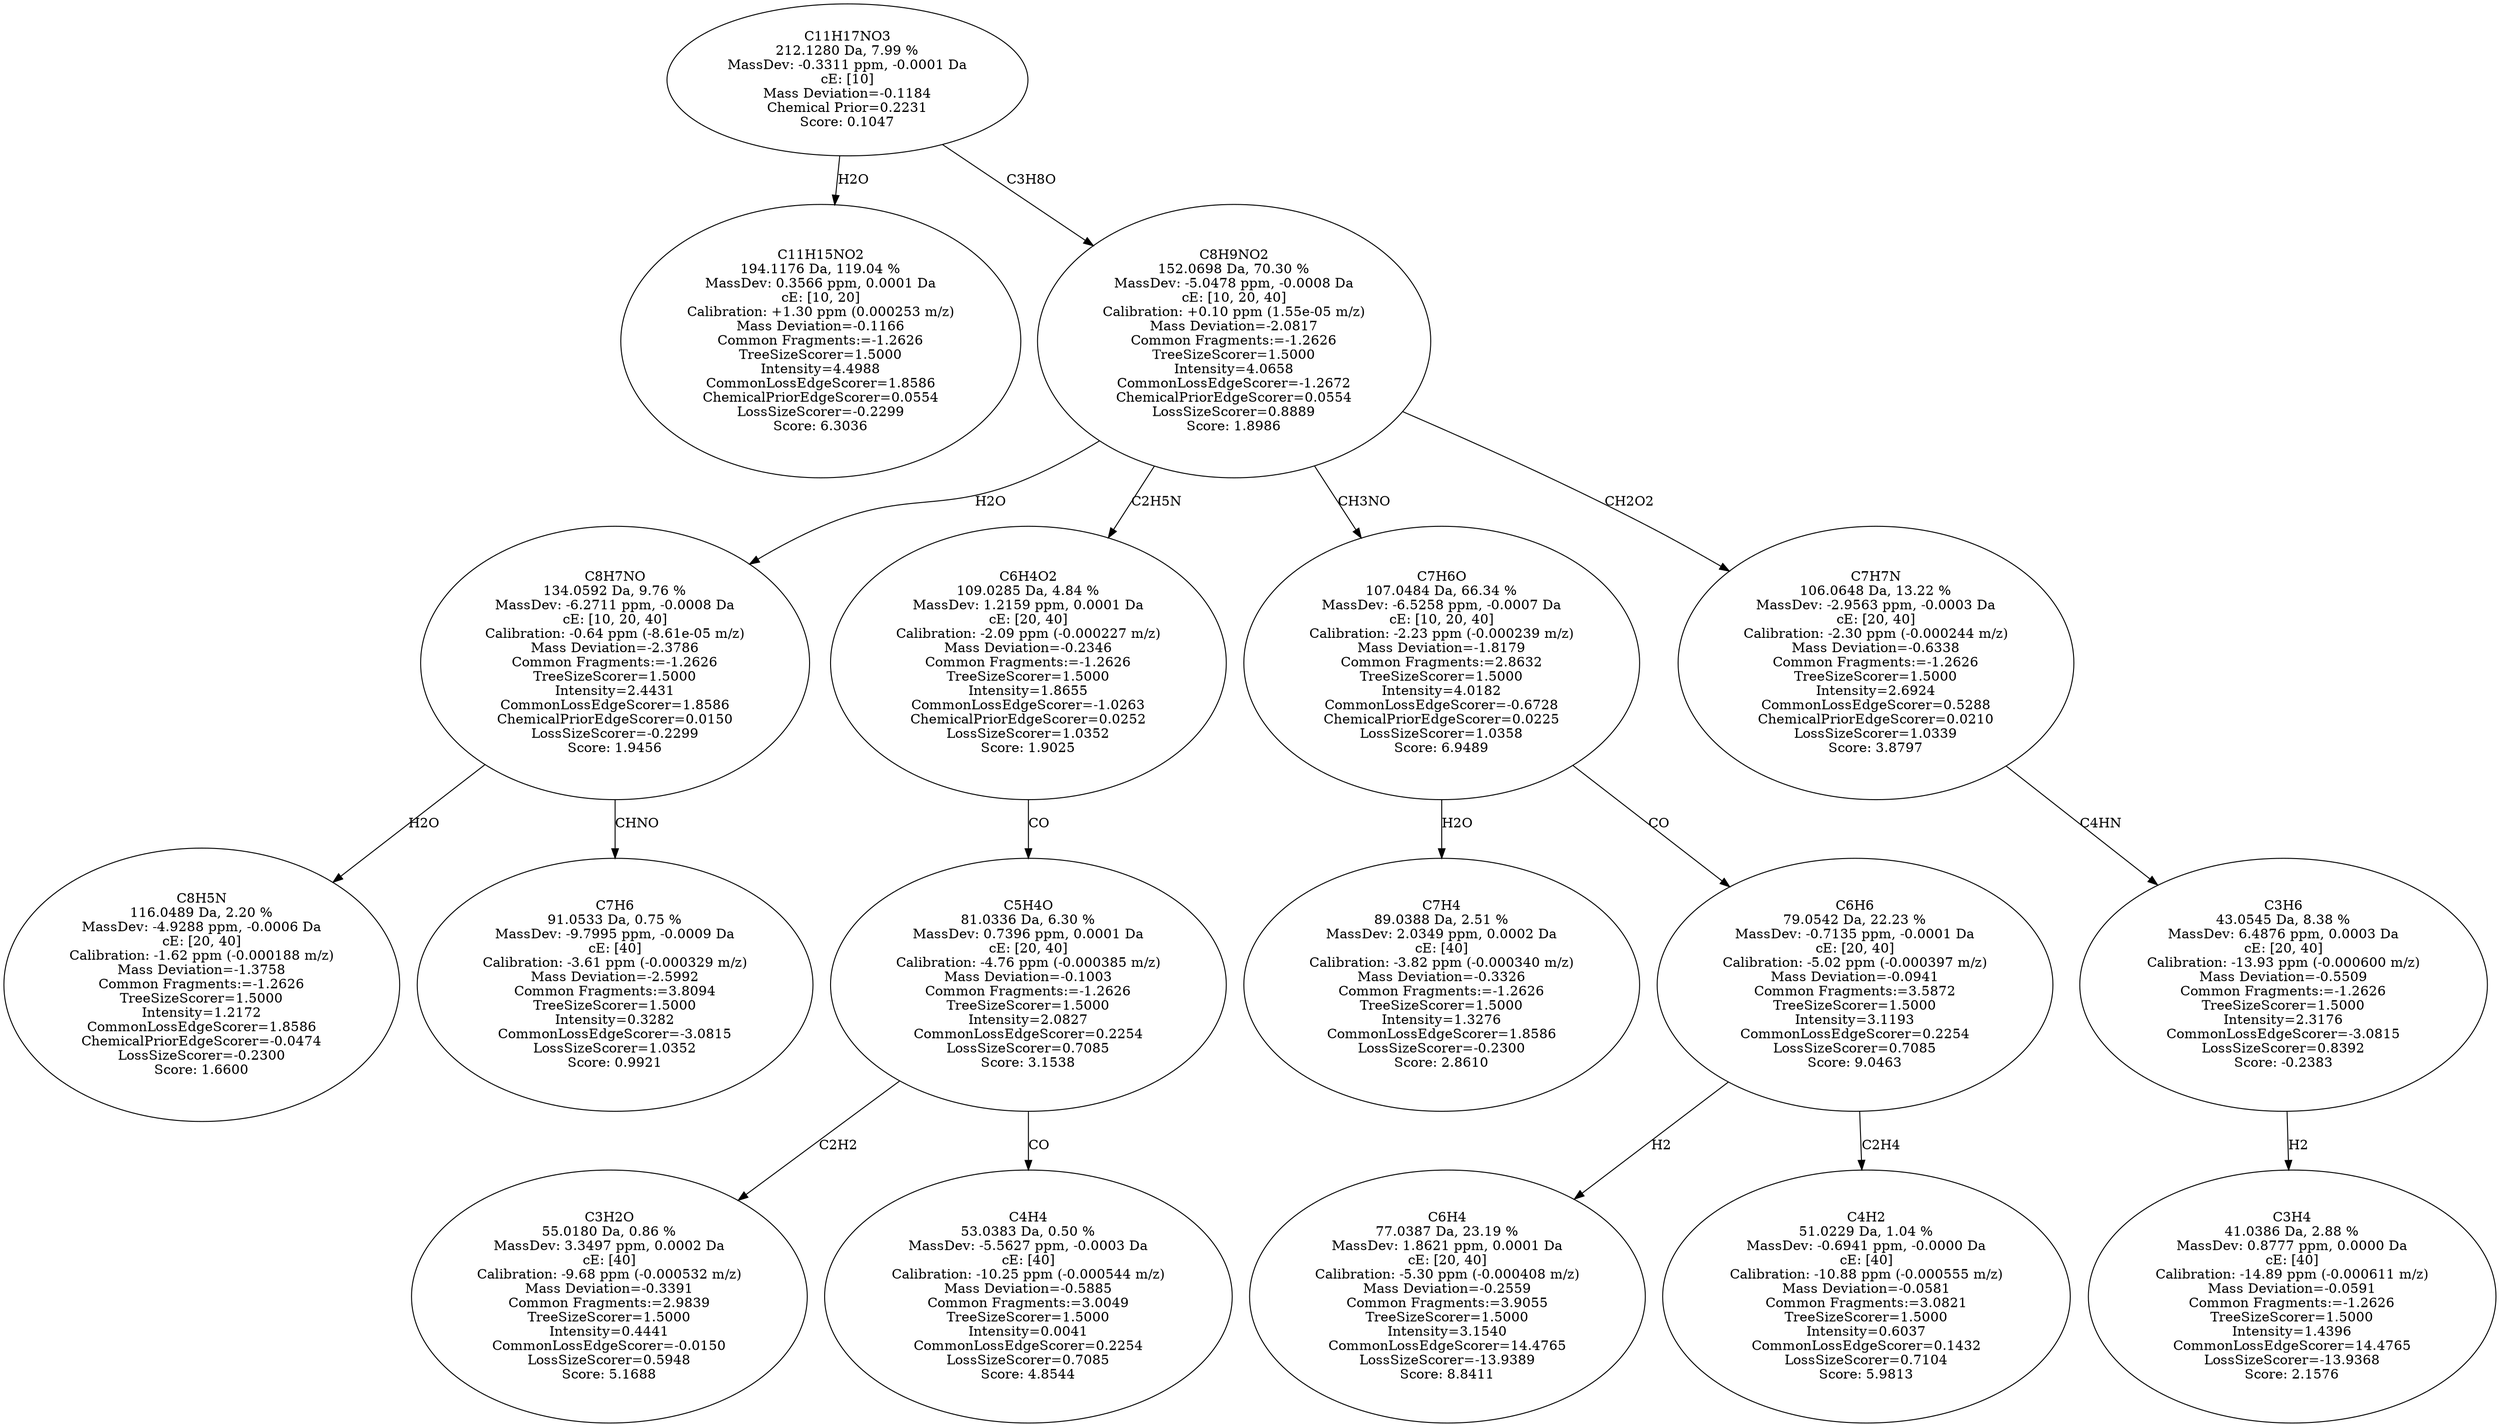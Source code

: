 strict digraph {
v1 [label="C11H15NO2\n194.1176 Da, 119.04 %\nMassDev: 0.3566 ppm, 0.0001 Da\ncE: [10, 20]\nCalibration: +1.30 ppm (0.000253 m/z)\nMass Deviation=-0.1166\nCommon Fragments:=-1.2626\nTreeSizeScorer=1.5000\nIntensity=4.4988\nCommonLossEdgeScorer=1.8586\nChemicalPriorEdgeScorer=0.0554\nLossSizeScorer=-0.2299\nScore: 6.3036"];
v2 [label="C8H5N\n116.0489 Da, 2.20 %\nMassDev: -4.9288 ppm, -0.0006 Da\ncE: [20, 40]\nCalibration: -1.62 ppm (-0.000188 m/z)\nMass Deviation=-1.3758\nCommon Fragments:=-1.2626\nTreeSizeScorer=1.5000\nIntensity=1.2172\nCommonLossEdgeScorer=1.8586\nChemicalPriorEdgeScorer=-0.0474\nLossSizeScorer=-0.2300\nScore: 1.6600"];
v3 [label="C7H6\n91.0533 Da, 0.75 %\nMassDev: -9.7995 ppm, -0.0009 Da\ncE: [40]\nCalibration: -3.61 ppm (-0.000329 m/z)\nMass Deviation=-2.5992\nCommon Fragments:=3.8094\nTreeSizeScorer=1.5000\nIntensity=0.3282\nCommonLossEdgeScorer=-3.0815\nLossSizeScorer=1.0352\nScore: 0.9921"];
v4 [label="C8H7NO\n134.0592 Da, 9.76 %\nMassDev: -6.2711 ppm, -0.0008 Da\ncE: [10, 20, 40]\nCalibration: -0.64 ppm (-8.61e-05 m/z)\nMass Deviation=-2.3786\nCommon Fragments:=-1.2626\nTreeSizeScorer=1.5000\nIntensity=2.4431\nCommonLossEdgeScorer=1.8586\nChemicalPriorEdgeScorer=0.0150\nLossSizeScorer=-0.2299\nScore: 1.9456"];
v5 [label="C3H2O\n55.0180 Da, 0.86 %\nMassDev: 3.3497 ppm, 0.0002 Da\ncE: [40]\nCalibration: -9.68 ppm (-0.000532 m/z)\nMass Deviation=-0.3391\nCommon Fragments:=2.9839\nTreeSizeScorer=1.5000\nIntensity=0.4441\nCommonLossEdgeScorer=-0.0150\nLossSizeScorer=0.5948\nScore: 5.1688"];
v6 [label="C4H4\n53.0383 Da, 0.50 %\nMassDev: -5.5627 ppm, -0.0003 Da\ncE: [40]\nCalibration: -10.25 ppm (-0.000544 m/z)\nMass Deviation=-0.5885\nCommon Fragments:=3.0049\nTreeSizeScorer=1.5000\nIntensity=0.0041\nCommonLossEdgeScorer=0.2254\nLossSizeScorer=0.7085\nScore: 4.8544"];
v7 [label="C5H4O\n81.0336 Da, 6.30 %\nMassDev: 0.7396 ppm, 0.0001 Da\ncE: [20, 40]\nCalibration: -4.76 ppm (-0.000385 m/z)\nMass Deviation=-0.1003\nCommon Fragments:=-1.2626\nTreeSizeScorer=1.5000\nIntensity=2.0827\nCommonLossEdgeScorer=0.2254\nLossSizeScorer=0.7085\nScore: 3.1538"];
v8 [label="C6H4O2\n109.0285 Da, 4.84 %\nMassDev: 1.2159 ppm, 0.0001 Da\ncE: [20, 40]\nCalibration: -2.09 ppm (-0.000227 m/z)\nMass Deviation=-0.2346\nCommon Fragments:=-1.2626\nTreeSizeScorer=1.5000\nIntensity=1.8655\nCommonLossEdgeScorer=-1.0263\nChemicalPriorEdgeScorer=0.0252\nLossSizeScorer=1.0352\nScore: 1.9025"];
v9 [label="C7H4\n89.0388 Da, 2.51 %\nMassDev: 2.0349 ppm, 0.0002 Da\ncE: [40]\nCalibration: -3.82 ppm (-0.000340 m/z)\nMass Deviation=-0.3326\nCommon Fragments:=-1.2626\nTreeSizeScorer=1.5000\nIntensity=1.3276\nCommonLossEdgeScorer=1.8586\nLossSizeScorer=-0.2300\nScore: 2.8610"];
v10 [label="C6H4\n77.0387 Da, 23.19 %\nMassDev: 1.8621 ppm, 0.0001 Da\ncE: [20, 40]\nCalibration: -5.30 ppm (-0.000408 m/z)\nMass Deviation=-0.2559\nCommon Fragments:=3.9055\nTreeSizeScorer=1.5000\nIntensity=3.1540\nCommonLossEdgeScorer=14.4765\nLossSizeScorer=-13.9389\nScore: 8.8411"];
v11 [label="C4H2\n51.0229 Da, 1.04 %\nMassDev: -0.6941 ppm, -0.0000 Da\ncE: [40]\nCalibration: -10.88 ppm (-0.000555 m/z)\nMass Deviation=-0.0581\nCommon Fragments:=3.0821\nTreeSizeScorer=1.5000\nIntensity=0.6037\nCommonLossEdgeScorer=0.1432\nLossSizeScorer=0.7104\nScore: 5.9813"];
v12 [label="C6H6\n79.0542 Da, 22.23 %\nMassDev: -0.7135 ppm, -0.0001 Da\ncE: [20, 40]\nCalibration: -5.02 ppm (-0.000397 m/z)\nMass Deviation=-0.0941\nCommon Fragments:=3.5872\nTreeSizeScorer=1.5000\nIntensity=3.1193\nCommonLossEdgeScorer=0.2254\nLossSizeScorer=0.7085\nScore: 9.0463"];
v13 [label="C7H6O\n107.0484 Da, 66.34 %\nMassDev: -6.5258 ppm, -0.0007 Da\ncE: [10, 20, 40]\nCalibration: -2.23 ppm (-0.000239 m/z)\nMass Deviation=-1.8179\nCommon Fragments:=2.8632\nTreeSizeScorer=1.5000\nIntensity=4.0182\nCommonLossEdgeScorer=-0.6728\nChemicalPriorEdgeScorer=0.0225\nLossSizeScorer=1.0358\nScore: 6.9489"];
v14 [label="C3H4\n41.0386 Da, 2.88 %\nMassDev: 0.8777 ppm, 0.0000 Da\ncE: [40]\nCalibration: -14.89 ppm (-0.000611 m/z)\nMass Deviation=-0.0591\nCommon Fragments:=-1.2626\nTreeSizeScorer=1.5000\nIntensity=1.4396\nCommonLossEdgeScorer=14.4765\nLossSizeScorer=-13.9368\nScore: 2.1576"];
v15 [label="C3H6\n43.0545 Da, 8.38 %\nMassDev: 6.4876 ppm, 0.0003 Da\ncE: [20, 40]\nCalibration: -13.93 ppm (-0.000600 m/z)\nMass Deviation=-0.5509\nCommon Fragments:=-1.2626\nTreeSizeScorer=1.5000\nIntensity=2.3176\nCommonLossEdgeScorer=-3.0815\nLossSizeScorer=0.8392\nScore: -0.2383"];
v16 [label="C7H7N\n106.0648 Da, 13.22 %\nMassDev: -2.9563 ppm, -0.0003 Da\ncE: [20, 40]\nCalibration: -2.30 ppm (-0.000244 m/z)\nMass Deviation=-0.6338\nCommon Fragments:=-1.2626\nTreeSizeScorer=1.5000\nIntensity=2.6924\nCommonLossEdgeScorer=0.5288\nChemicalPriorEdgeScorer=0.0210\nLossSizeScorer=1.0339\nScore: 3.8797"];
v17 [label="C8H9NO2\n152.0698 Da, 70.30 %\nMassDev: -5.0478 ppm, -0.0008 Da\ncE: [10, 20, 40]\nCalibration: +0.10 ppm (1.55e-05 m/z)\nMass Deviation=-2.0817\nCommon Fragments:=-1.2626\nTreeSizeScorer=1.5000\nIntensity=4.0658\nCommonLossEdgeScorer=-1.2672\nChemicalPriorEdgeScorer=0.0554\nLossSizeScorer=0.8889\nScore: 1.8986"];
v18 [label="C11H17NO3\n212.1280 Da, 7.99 %\nMassDev: -0.3311 ppm, -0.0001 Da\ncE: [10]\nMass Deviation=-0.1184\nChemical Prior=0.2231\nScore: 0.1047"];
v18 -> v1 [label="H2O"];
v4 -> v2 [label="H2O"];
v4 -> v3 [label="CHNO"];
v17 -> v4 [label="H2O"];
v7 -> v5 [label="C2H2"];
v7 -> v6 [label="CO"];
v8 -> v7 [label="CO"];
v17 -> v8 [label="C2H5N"];
v13 -> v9 [label="H2O"];
v12 -> v10 [label="H2"];
v12 -> v11 [label="C2H4"];
v13 -> v12 [label="CO"];
v17 -> v13 [label="CH3NO"];
v15 -> v14 [label="H2"];
v16 -> v15 [label="C4HN"];
v17 -> v16 [label="CH2O2"];
v18 -> v17 [label="C3H8O"];
}